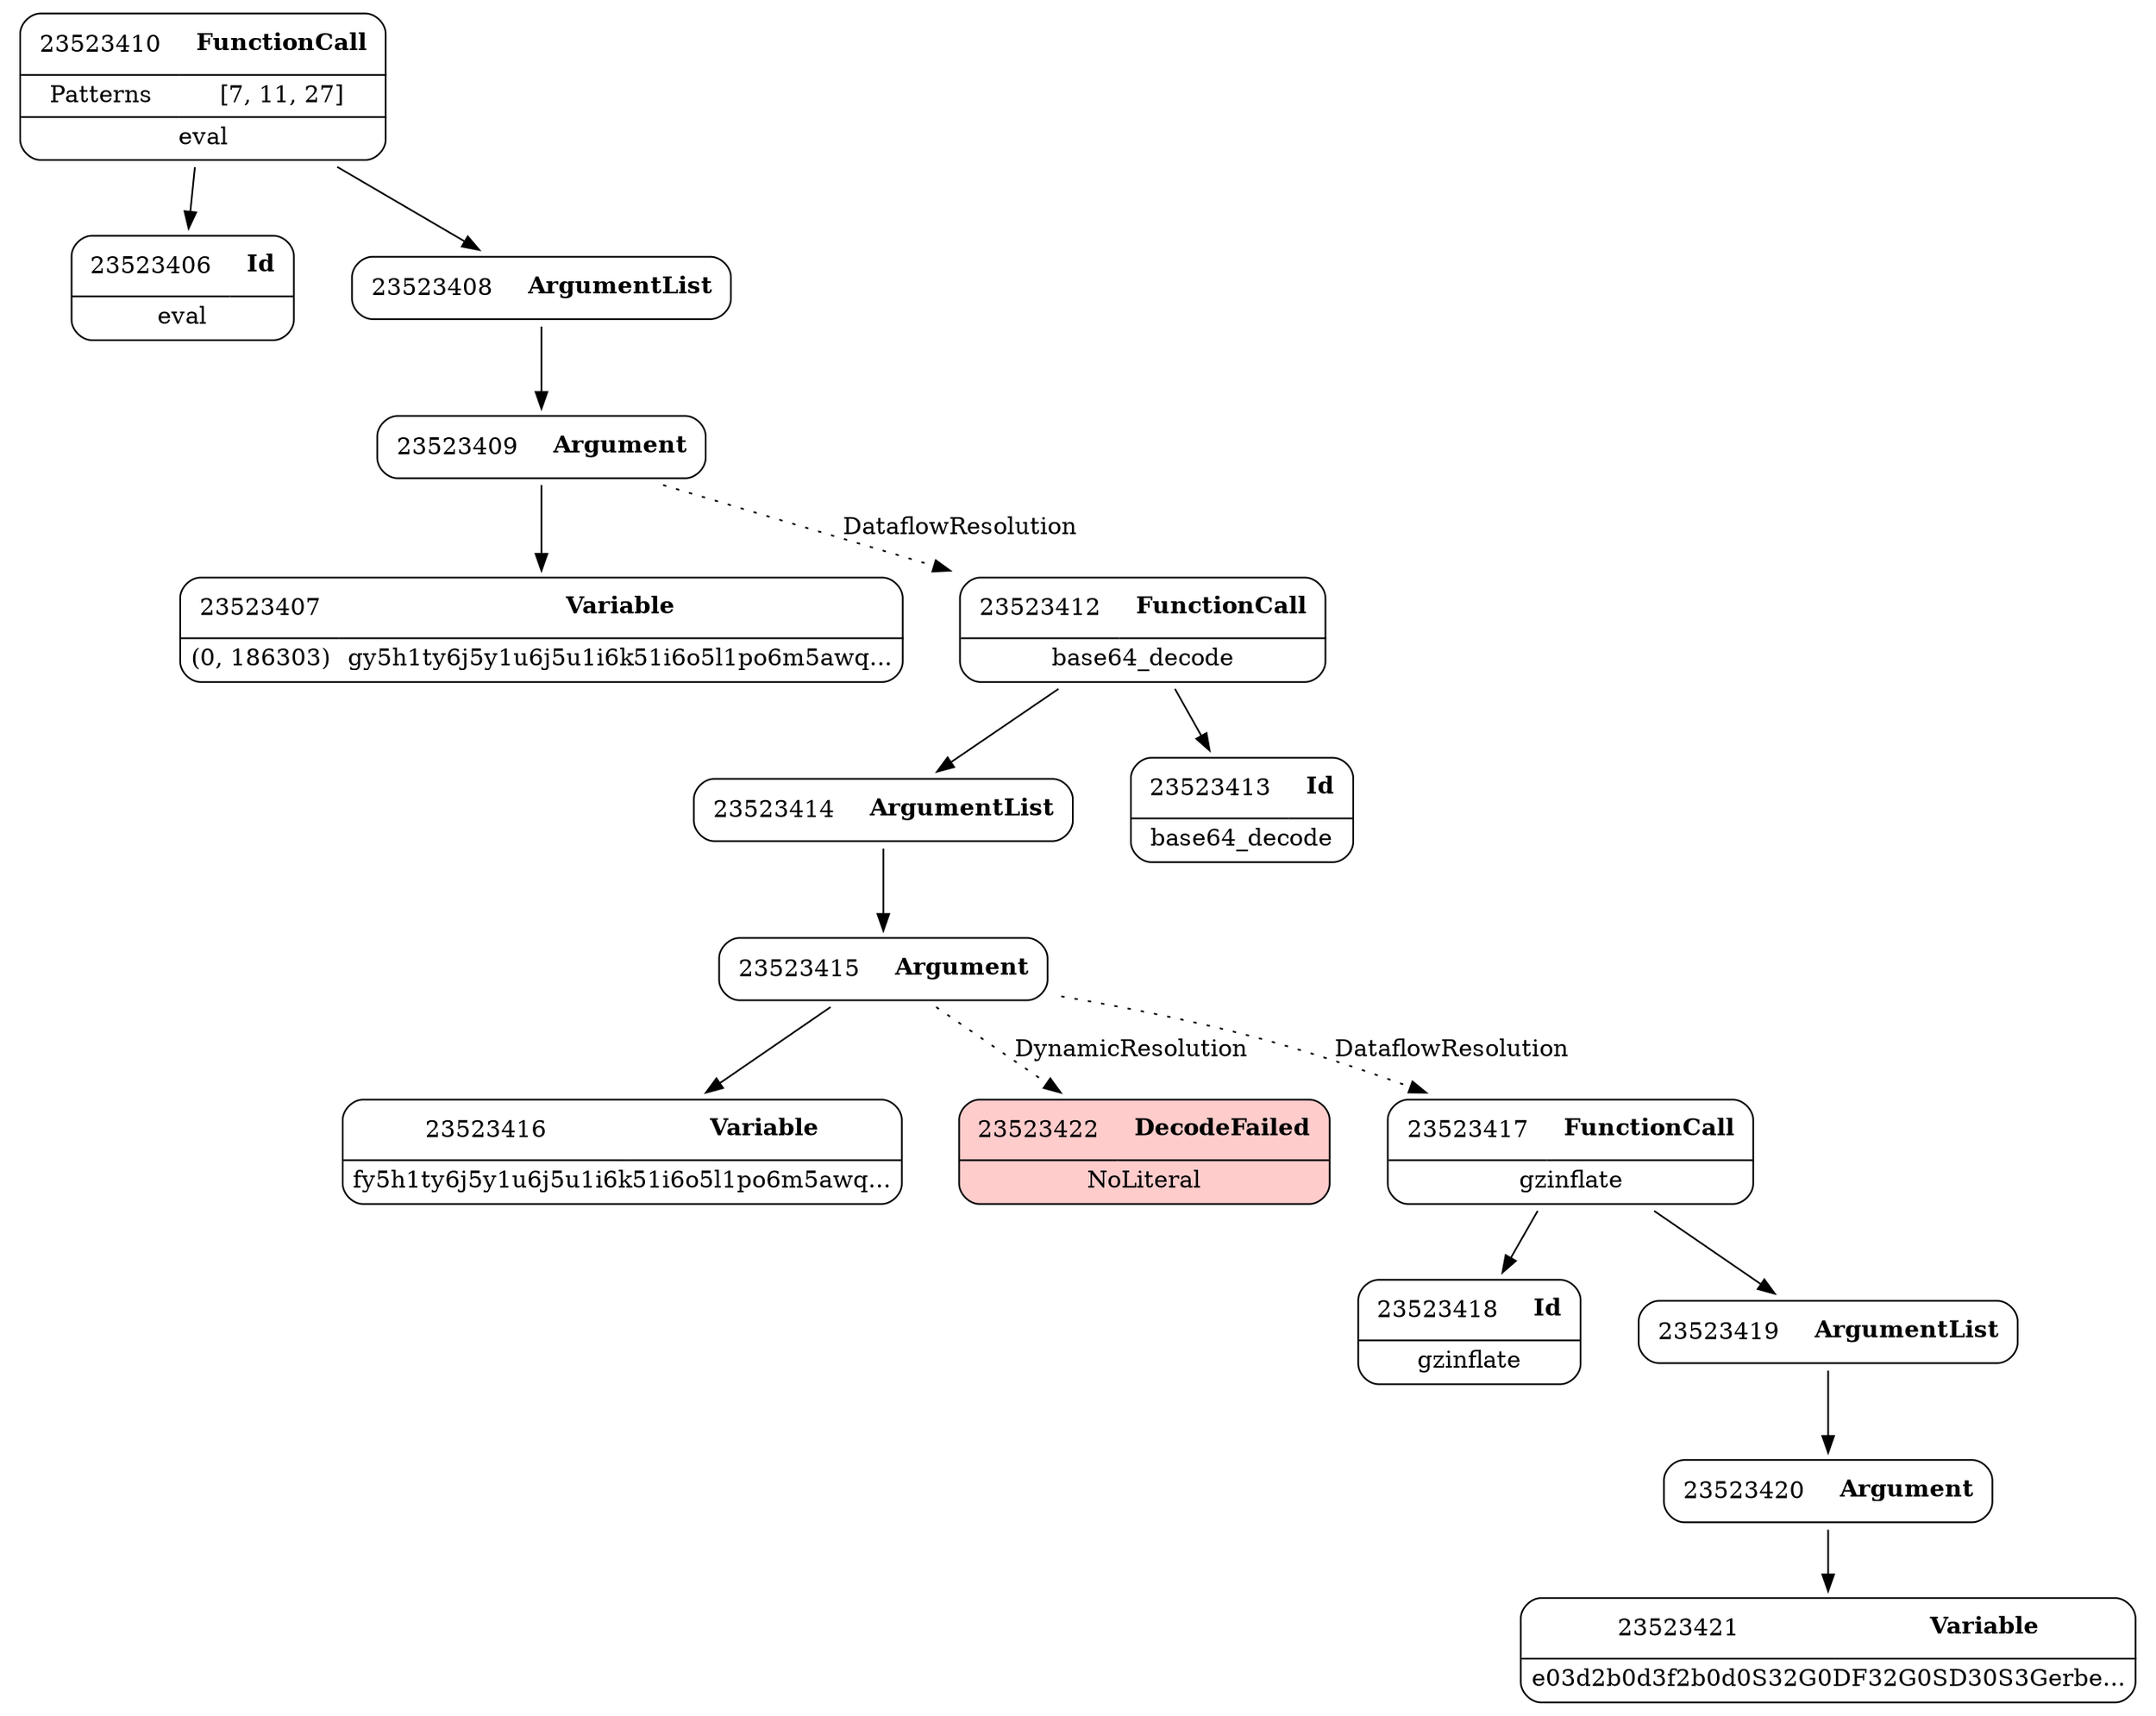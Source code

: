 digraph ast {
node [shape=none];
23523406 [label=<<TABLE border='1' cellspacing='0' cellpadding='10' style='rounded' ><TR><TD border='0'>23523406</TD><TD border='0'><B>Id</B></TD></TR><HR/><TR><TD border='0' cellpadding='5' colspan='2'>eval</TD></TR></TABLE>>];
23523407 [label=<<TABLE border='1' cellspacing='0' cellpadding='10' style='rounded' ><TR><TD border='0'>23523407</TD><TD border='0'><B>Variable</B></TD></TR><HR/><TR><TD border='0' cellpadding='5'>(0, 186303)</TD><TD border='0' cellpadding='5'>gy5h1ty6j5y1u6j5u1i6k51i6o5l1po6m5awq...</TD></TR></TABLE>>];
23523414 [label=<<TABLE border='1' cellspacing='0' cellpadding='10' style='rounded' ><TR><TD border='0'>23523414</TD><TD border='0'><B>ArgumentList</B></TD></TR></TABLE>>];
23523414 -> 23523415 [weight=2];
23523415 [label=<<TABLE border='1' cellspacing='0' cellpadding='10' style='rounded' ><TR><TD border='0'>23523415</TD><TD border='0'><B>Argument</B></TD></TR></TABLE>>];
23523415 -> 23523416 [weight=2];
23523415 -> 23523422 [style=dotted,label=DynamicResolution];
23523415 -> 23523417 [style=dotted,label=DataflowResolution];
23523412 [label=<<TABLE border='1' cellspacing='0' cellpadding='10' style='rounded' ><TR><TD border='0'>23523412</TD><TD border='0'><B>FunctionCall</B></TD></TR><HR/><TR><TD border='0' cellpadding='5' colspan='2'>base64_decode</TD></TR></TABLE>>];
23523412 -> 23523413 [weight=2];
23523412 -> 23523414 [weight=2];
23523413 [label=<<TABLE border='1' cellspacing='0' cellpadding='10' style='rounded' ><TR><TD border='0'>23523413</TD><TD border='0'><B>Id</B></TD></TR><HR/><TR><TD border='0' cellpadding='5' colspan='2'>base64_decode</TD></TR></TABLE>>];
23523410 [label=<<TABLE border='1' cellspacing='0' cellpadding='10' style='rounded' ><TR><TD border='0'>23523410</TD><TD border='0'><B>FunctionCall</B></TD></TR><HR/><TR><TD border='0' cellpadding='5'>Patterns</TD><TD border='0' cellpadding='5'>[7, 11, 27]</TD></TR><HR/><TR><TD border='0' cellpadding='5' colspan='2'>eval</TD></TR></TABLE>>];
23523410 -> 23523406 [weight=2];
23523410 -> 23523408 [weight=2];
23523408 [label=<<TABLE border='1' cellspacing='0' cellpadding='10' style='rounded' ><TR><TD border='0'>23523408</TD><TD border='0'><B>ArgumentList</B></TD></TR></TABLE>>];
23523408 -> 23523409 [weight=2];
23523409 [label=<<TABLE border='1' cellspacing='0' cellpadding='10' style='rounded' ><TR><TD border='0'>23523409</TD><TD border='0'><B>Argument</B></TD></TR></TABLE>>];
23523409 -> 23523407 [weight=2];
23523409 -> 23523412 [style=dotted,label=DataflowResolution];
23523422 [label=<<TABLE border='1' cellspacing='0' cellpadding='10' style='rounded' bgcolor='#FFCCCC' ><TR><TD border='0'>23523422</TD><TD border='0'><B>DecodeFailed</B></TD></TR><HR/><TR><TD border='0' cellpadding='5' colspan='2'>NoLiteral</TD></TR></TABLE>>];
23523420 [label=<<TABLE border='1' cellspacing='0' cellpadding='10' style='rounded' ><TR><TD border='0'>23523420</TD><TD border='0'><B>Argument</B></TD></TR></TABLE>>];
23523420 -> 23523421 [weight=2];
23523421 [label=<<TABLE border='1' cellspacing='0' cellpadding='10' style='rounded' ><TR><TD border='0'>23523421</TD><TD border='0'><B>Variable</B></TD></TR><HR/><TR><TD border='0' cellpadding='5' colspan='2'>e03d2b0d3f2b0d0S32G0DF32G0SD30S3Gerbe...</TD></TR></TABLE>>];
23523418 [label=<<TABLE border='1' cellspacing='0' cellpadding='10' style='rounded' ><TR><TD border='0'>23523418</TD><TD border='0'><B>Id</B></TD></TR><HR/><TR><TD border='0' cellpadding='5' colspan='2'>gzinflate</TD></TR></TABLE>>];
23523419 [label=<<TABLE border='1' cellspacing='0' cellpadding='10' style='rounded' ><TR><TD border='0'>23523419</TD><TD border='0'><B>ArgumentList</B></TD></TR></TABLE>>];
23523419 -> 23523420 [weight=2];
23523416 [label=<<TABLE border='1' cellspacing='0' cellpadding='10' style='rounded' ><TR><TD border='0'>23523416</TD><TD border='0'><B>Variable</B></TD></TR><HR/><TR><TD border='0' cellpadding='5' colspan='2'>fy5h1ty6j5y1u6j5u1i6k51i6o5l1po6m5awq...</TD></TR></TABLE>>];
23523417 [label=<<TABLE border='1' cellspacing='0' cellpadding='10' style='rounded' ><TR><TD border='0'>23523417</TD><TD border='0'><B>FunctionCall</B></TD></TR><HR/><TR><TD border='0' cellpadding='5' colspan='2'>gzinflate</TD></TR></TABLE>>];
23523417 -> 23523418 [weight=2];
23523417 -> 23523419 [weight=2];
}
